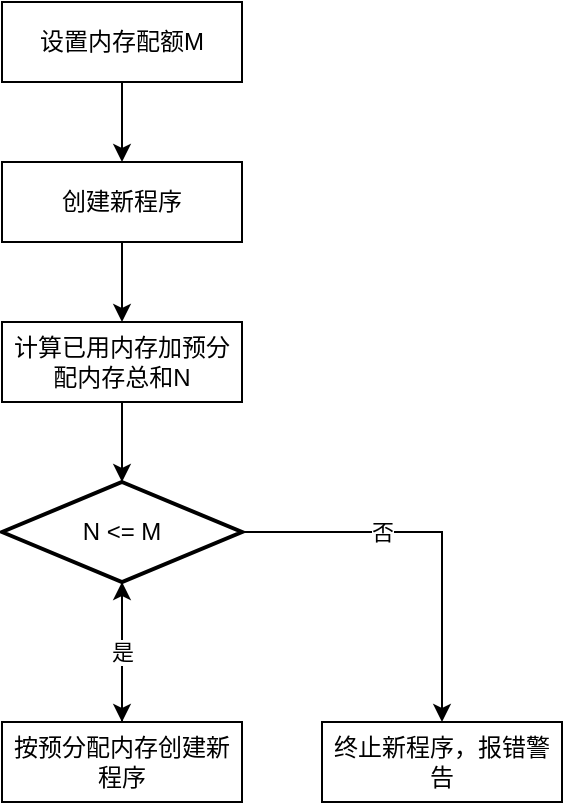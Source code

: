 <mxfile version="21.2.1" type="github">
  <diagram name="第 1 页" id="O6vmlh5H0KBcLjgKuQaT">
    <mxGraphModel dx="755" dy="662" grid="1" gridSize="10" guides="1" tooltips="1" connect="1" arrows="1" fold="1" page="1" pageScale="1" pageWidth="827" pageHeight="1169" math="0" shadow="0">
      <root>
        <mxCell id="0" />
        <mxCell id="1" parent="0" />
        <mxCell id="pVjIkYeiB3IaU5CSYeIF-1" style="edgeStyle=orthogonalEdgeStyle;rounded=0;orthogonalLoop=1;jettySize=auto;html=1;exitX=0.5;exitY=1;exitDx=0;exitDy=0;entryX=0.5;entryY=0;entryDx=0;entryDy=0;" edge="1" parent="1" source="pVjIkYeiB3IaU5CSYeIF-2" target="pVjIkYeiB3IaU5CSYeIF-4">
          <mxGeometry relative="1" as="geometry" />
        </mxCell>
        <mxCell id="pVjIkYeiB3IaU5CSYeIF-2" value="设置内存配额M" style="rounded=0;whiteSpace=wrap;html=1;" vertex="1" parent="1">
          <mxGeometry x="200" y="40" width="120" height="40" as="geometry" />
        </mxCell>
        <mxCell id="pVjIkYeiB3IaU5CSYeIF-3" style="edgeStyle=orthogonalEdgeStyle;rounded=0;orthogonalLoop=1;jettySize=auto;html=1;exitX=0.5;exitY=1;exitDx=0;exitDy=0;entryX=0.5;entryY=0;entryDx=0;entryDy=0;" edge="1" parent="1" source="pVjIkYeiB3IaU5CSYeIF-4" target="pVjIkYeiB3IaU5CSYeIF-6">
          <mxGeometry relative="1" as="geometry" />
        </mxCell>
        <mxCell id="pVjIkYeiB3IaU5CSYeIF-4" value="创建新程序" style="rounded=0;whiteSpace=wrap;html=1;" vertex="1" parent="1">
          <mxGeometry x="200" y="120" width="120" height="40" as="geometry" />
        </mxCell>
        <mxCell id="pVjIkYeiB3IaU5CSYeIF-5" style="edgeStyle=orthogonalEdgeStyle;rounded=0;orthogonalLoop=1;jettySize=auto;html=1;exitX=0.5;exitY=1;exitDx=0;exitDy=0;entryX=0.5;entryY=0;entryDx=0;entryDy=0;entryPerimeter=0;" edge="1" parent="1" source="pVjIkYeiB3IaU5CSYeIF-6" target="pVjIkYeiB3IaU5CSYeIF-9">
          <mxGeometry relative="1" as="geometry" />
        </mxCell>
        <mxCell id="pVjIkYeiB3IaU5CSYeIF-6" value="计算已用内存加预分配内存总和N" style="rounded=0;whiteSpace=wrap;html=1;" vertex="1" parent="1">
          <mxGeometry x="200" y="200" width="120" height="40" as="geometry" />
        </mxCell>
        <mxCell id="pVjIkYeiB3IaU5CSYeIF-7" style="edgeStyle=orthogonalEdgeStyle;rounded=0;orthogonalLoop=1;jettySize=auto;html=1;exitX=0.5;exitY=1;exitDx=0;exitDy=0;exitPerimeter=0;entryX=0.5;entryY=0;entryDx=0;entryDy=0;" edge="1" parent="1" source="pVjIkYeiB3IaU5CSYeIF-9" target="pVjIkYeiB3IaU5CSYeIF-11">
          <mxGeometry relative="1" as="geometry" />
        </mxCell>
        <mxCell id="pVjIkYeiB3IaU5CSYeIF-8" value="否" style="edgeStyle=orthogonalEdgeStyle;rounded=0;orthogonalLoop=1;jettySize=auto;html=1;exitX=1;exitY=0.5;exitDx=0;exitDy=0;exitPerimeter=0;entryX=0.5;entryY=0;entryDx=0;entryDy=0;" edge="1" parent="1" source="pVjIkYeiB3IaU5CSYeIF-9" target="pVjIkYeiB3IaU5CSYeIF-12">
          <mxGeometry x="-0.282" relative="1" as="geometry">
            <mxPoint as="offset" />
          </mxGeometry>
        </mxCell>
        <mxCell id="pVjIkYeiB3IaU5CSYeIF-9" value="N &amp;lt;= M" style="strokeWidth=2;html=1;shape=mxgraph.flowchart.decision;whiteSpace=wrap;" vertex="1" parent="1">
          <mxGeometry x="200" y="280" width="120" height="50" as="geometry" />
        </mxCell>
        <mxCell id="pVjIkYeiB3IaU5CSYeIF-10" value="是" style="edgeStyle=orthogonalEdgeStyle;rounded=0;orthogonalLoop=1;jettySize=auto;html=1;" edge="1" parent="1" source="pVjIkYeiB3IaU5CSYeIF-11" target="pVjIkYeiB3IaU5CSYeIF-9">
          <mxGeometry relative="1" as="geometry" />
        </mxCell>
        <mxCell id="pVjIkYeiB3IaU5CSYeIF-11" value="按预分配内存创建新程序" style="rounded=0;whiteSpace=wrap;html=1;" vertex="1" parent="1">
          <mxGeometry x="200" y="400" width="120" height="40" as="geometry" />
        </mxCell>
        <mxCell id="pVjIkYeiB3IaU5CSYeIF-12" value="终止新程序，报错警告" style="rounded=0;whiteSpace=wrap;html=1;" vertex="1" parent="1">
          <mxGeometry x="360" y="400" width="120" height="40" as="geometry" />
        </mxCell>
      </root>
    </mxGraphModel>
  </diagram>
</mxfile>
